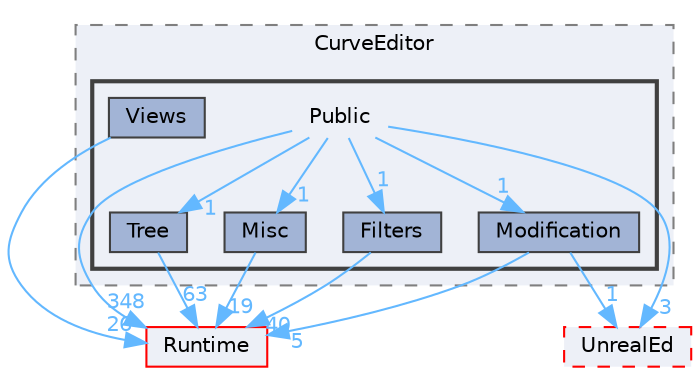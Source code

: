 digraph "Public"
{
 // INTERACTIVE_SVG=YES
 // LATEX_PDF_SIZE
  bgcolor="transparent";
  edge [fontname=Helvetica,fontsize=10,labelfontname=Helvetica,labelfontsize=10];
  node [fontname=Helvetica,fontsize=10,shape=box,height=0.2,width=0.4];
  compound=true
  subgraph clusterdir_07202d6a488872d86cc8b4e35f26942a {
    graph [ bgcolor="#edf0f7", pencolor="grey50", label="CurveEditor", fontname=Helvetica,fontsize=10 style="filled,dashed", URL="dir_07202d6a488872d86cc8b4e35f26942a.html",tooltip=""]
  subgraph clusterdir_26cf45ed4982a9d46c5736953091f96d {
    graph [ bgcolor="#edf0f7", pencolor="grey25", label="", fontname=Helvetica,fontsize=10 style="filled,bold", URL="dir_26cf45ed4982a9d46c5736953091f96d.html",tooltip=""]
    dir_26cf45ed4982a9d46c5736953091f96d [shape=plaintext, label="Public"];
  dir_18acdf4894964276c1240a470d2eb91a [label="Filters", fillcolor="#a2b4d6", color="grey25", style="filled", URL="dir_18acdf4894964276c1240a470d2eb91a.html",tooltip=""];
  dir_d82f5e612c8c4c7b97383e9bd060a7ae [label="Misc", fillcolor="#a2b4d6", color="grey25", style="filled", URL="dir_d82f5e612c8c4c7b97383e9bd060a7ae.html",tooltip=""];
  dir_e821c70137237ad533b9c704518a7aa9 [label="Modification", fillcolor="#a2b4d6", color="grey25", style="filled", URL="dir_e821c70137237ad533b9c704518a7aa9.html",tooltip=""];
  dir_4d59b5e2adafbf5bc095500a4af16939 [label="Tree", fillcolor="#a2b4d6", color="grey25", style="filled", URL="dir_4d59b5e2adafbf5bc095500a4af16939.html",tooltip=""];
  dir_dc562649035dd88831d9395ce2e8f0b8 [label="Views", fillcolor="#a2b4d6", color="grey25", style="filled", URL="dir_dc562649035dd88831d9395ce2e8f0b8.html",tooltip=""];
  }
  }
  dir_7536b172fbd480bfd146a1b1acd6856b [label="Runtime", fillcolor="#edf0f7", color="red", style="filled", URL="dir_7536b172fbd480bfd146a1b1acd6856b.html",tooltip=""];
  dir_d6dfe71a46de762e5d5df277eaa495c7 [label="UnrealEd", fillcolor="#edf0f7", color="red", style="filled,dashed", URL="dir_d6dfe71a46de762e5d5df277eaa495c7.html",tooltip=""];
  dir_26cf45ed4982a9d46c5736953091f96d->dir_18acdf4894964276c1240a470d2eb91a [headlabel="1", labeldistance=1.5 headhref="dir_000921_000404.html" href="dir_000921_000404.html" color="steelblue1" fontcolor="steelblue1"];
  dir_26cf45ed4982a9d46c5736953091f96d->dir_4d59b5e2adafbf5bc095500a4af16939 [headlabel="1", labeldistance=1.5 headhref="dir_000921_001216.html" href="dir_000921_001216.html" color="steelblue1" fontcolor="steelblue1"];
  dir_26cf45ed4982a9d46c5736953091f96d->dir_7536b172fbd480bfd146a1b1acd6856b [headlabel="348", labeldistance=1.5 headhref="dir_000921_000984.html" href="dir_000921_000984.html" color="steelblue1" fontcolor="steelblue1"];
  dir_26cf45ed4982a9d46c5736953091f96d->dir_d6dfe71a46de762e5d5df277eaa495c7 [headlabel="3", labeldistance=1.5 headhref="dir_000921_001226.html" href="dir_000921_001226.html" color="steelblue1" fontcolor="steelblue1"];
  dir_26cf45ed4982a9d46c5736953091f96d->dir_d82f5e612c8c4c7b97383e9bd060a7ae [headlabel="1", labeldistance=1.5 headhref="dir_000921_000645.html" href="dir_000921_000645.html" color="steelblue1" fontcolor="steelblue1"];
  dir_26cf45ed4982a9d46c5736953091f96d->dir_e821c70137237ad533b9c704518a7aa9 [headlabel="1", labeldistance=1.5 headhref="dir_000921_000659.html" href="dir_000921_000659.html" color="steelblue1" fontcolor="steelblue1"];
  dir_18acdf4894964276c1240a470d2eb91a->dir_7536b172fbd480bfd146a1b1acd6856b [headlabel="40", labeldistance=1.5 headhref="dir_000404_000984.html" href="dir_000404_000984.html" color="steelblue1" fontcolor="steelblue1"];
  dir_d82f5e612c8c4c7b97383e9bd060a7ae->dir_7536b172fbd480bfd146a1b1acd6856b [headlabel="19", labeldistance=1.5 headhref="dir_000645_000984.html" href="dir_000645_000984.html" color="steelblue1" fontcolor="steelblue1"];
  dir_e821c70137237ad533b9c704518a7aa9->dir_7536b172fbd480bfd146a1b1acd6856b [headlabel="5", labeldistance=1.5 headhref="dir_000659_000984.html" href="dir_000659_000984.html" color="steelblue1" fontcolor="steelblue1"];
  dir_e821c70137237ad533b9c704518a7aa9->dir_d6dfe71a46de762e5d5df277eaa495c7 [headlabel="1", labeldistance=1.5 headhref="dir_000659_001226.html" href="dir_000659_001226.html" color="steelblue1" fontcolor="steelblue1"];
  dir_4d59b5e2adafbf5bc095500a4af16939->dir_7536b172fbd480bfd146a1b1acd6856b [headlabel="63", labeldistance=1.5 headhref="dir_001216_000984.html" href="dir_001216_000984.html" color="steelblue1" fontcolor="steelblue1"];
  dir_dc562649035dd88831d9395ce2e8f0b8->dir_7536b172fbd480bfd146a1b1acd6856b [headlabel="26", labeldistance=1.5 headhref="dir_001258_000984.html" href="dir_001258_000984.html" color="steelblue1" fontcolor="steelblue1"];
}
